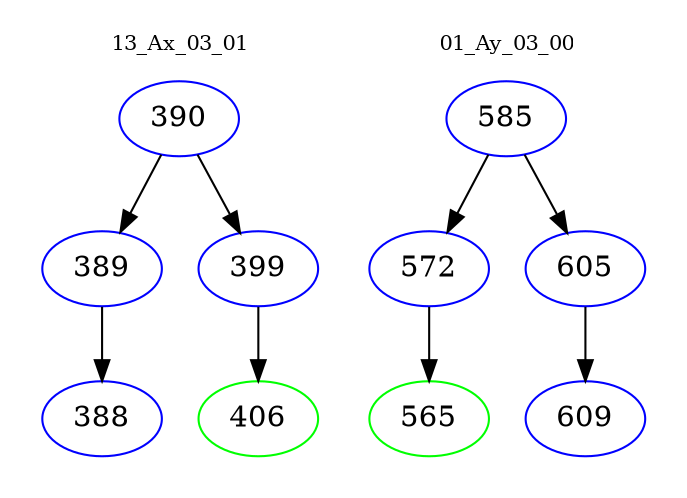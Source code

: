 digraph{
subgraph cluster_0 {
color = white
label = "13_Ax_03_01";
fontsize=10;
T0_390 [label="390", color="blue"]
T0_390 -> T0_389 [color="black"]
T0_389 [label="389", color="blue"]
T0_389 -> T0_388 [color="black"]
T0_388 [label="388", color="blue"]
T0_390 -> T0_399 [color="black"]
T0_399 [label="399", color="blue"]
T0_399 -> T0_406 [color="black"]
T0_406 [label="406", color="green"]
}
subgraph cluster_1 {
color = white
label = "01_Ay_03_00";
fontsize=10;
T1_585 [label="585", color="blue"]
T1_585 -> T1_572 [color="black"]
T1_572 [label="572", color="blue"]
T1_572 -> T1_565 [color="black"]
T1_565 [label="565", color="green"]
T1_585 -> T1_605 [color="black"]
T1_605 [label="605", color="blue"]
T1_605 -> T1_609 [color="black"]
T1_609 [label="609", color="blue"]
}
}
